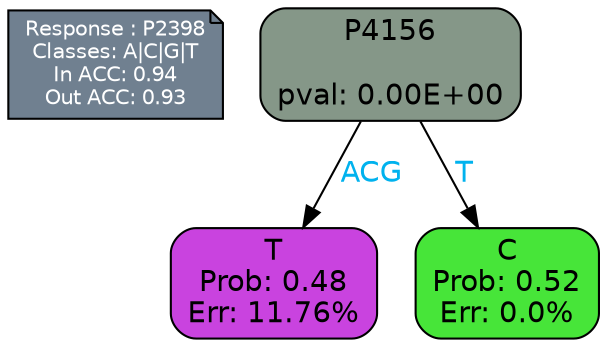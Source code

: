 digraph Tree {
node [shape=box, style="filled, rounded", color="black", fontname=helvetica] ;
graph [ranksep=equally, splines=polylines, bgcolor=transparent, dpi=600] ;
edge [fontname=helvetica] ;
LEGEND [label="Response : P2398
Classes: A|C|G|T
In ACC: 0.94
Out ACC: 0.93
",shape=note,align=left,style=filled,fillcolor="slategray",fontcolor="white",fontsize=10];1 [label="P4156

pval: 0.00E+00", fillcolor="#859788"] ;
2 [label="T
Prob: 0.48
Err: 11.76%", fillcolor="#c943df"] ;
3 [label="C
Prob: 0.52
Err: 0.0%", fillcolor="#47e539"] ;
1 -> 2 [label="ACG",fontcolor=deepskyblue2] ;
1 -> 3 [label="T",fontcolor=deepskyblue2] ;
{rank = same; 2;3;}{rank = same; LEGEND;1;}}
